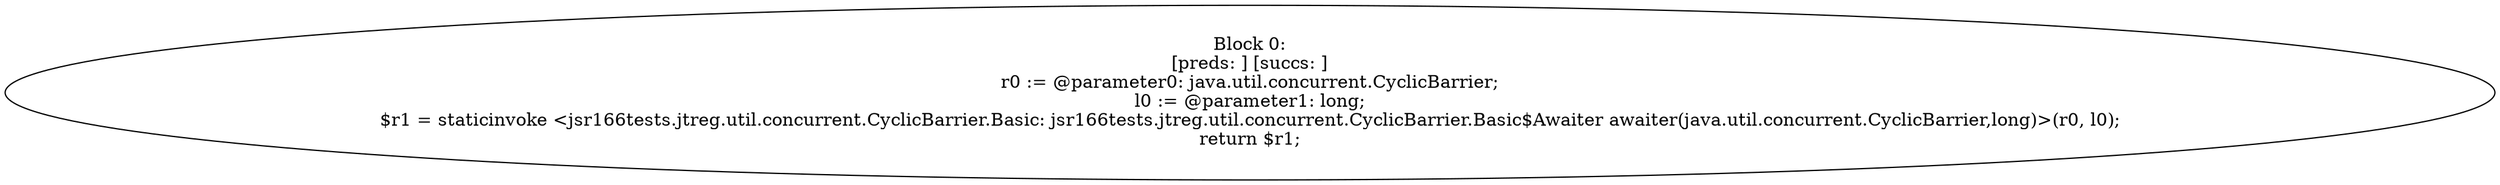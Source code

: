 digraph "unitGraph" {
    "Block 0:
[preds: ] [succs: ]
r0 := @parameter0: java.util.concurrent.CyclicBarrier;
l0 := @parameter1: long;
$r1 = staticinvoke <jsr166tests.jtreg.util.concurrent.CyclicBarrier.Basic: jsr166tests.jtreg.util.concurrent.CyclicBarrier.Basic$Awaiter awaiter(java.util.concurrent.CyclicBarrier,long)>(r0, l0);
return $r1;
"
}
